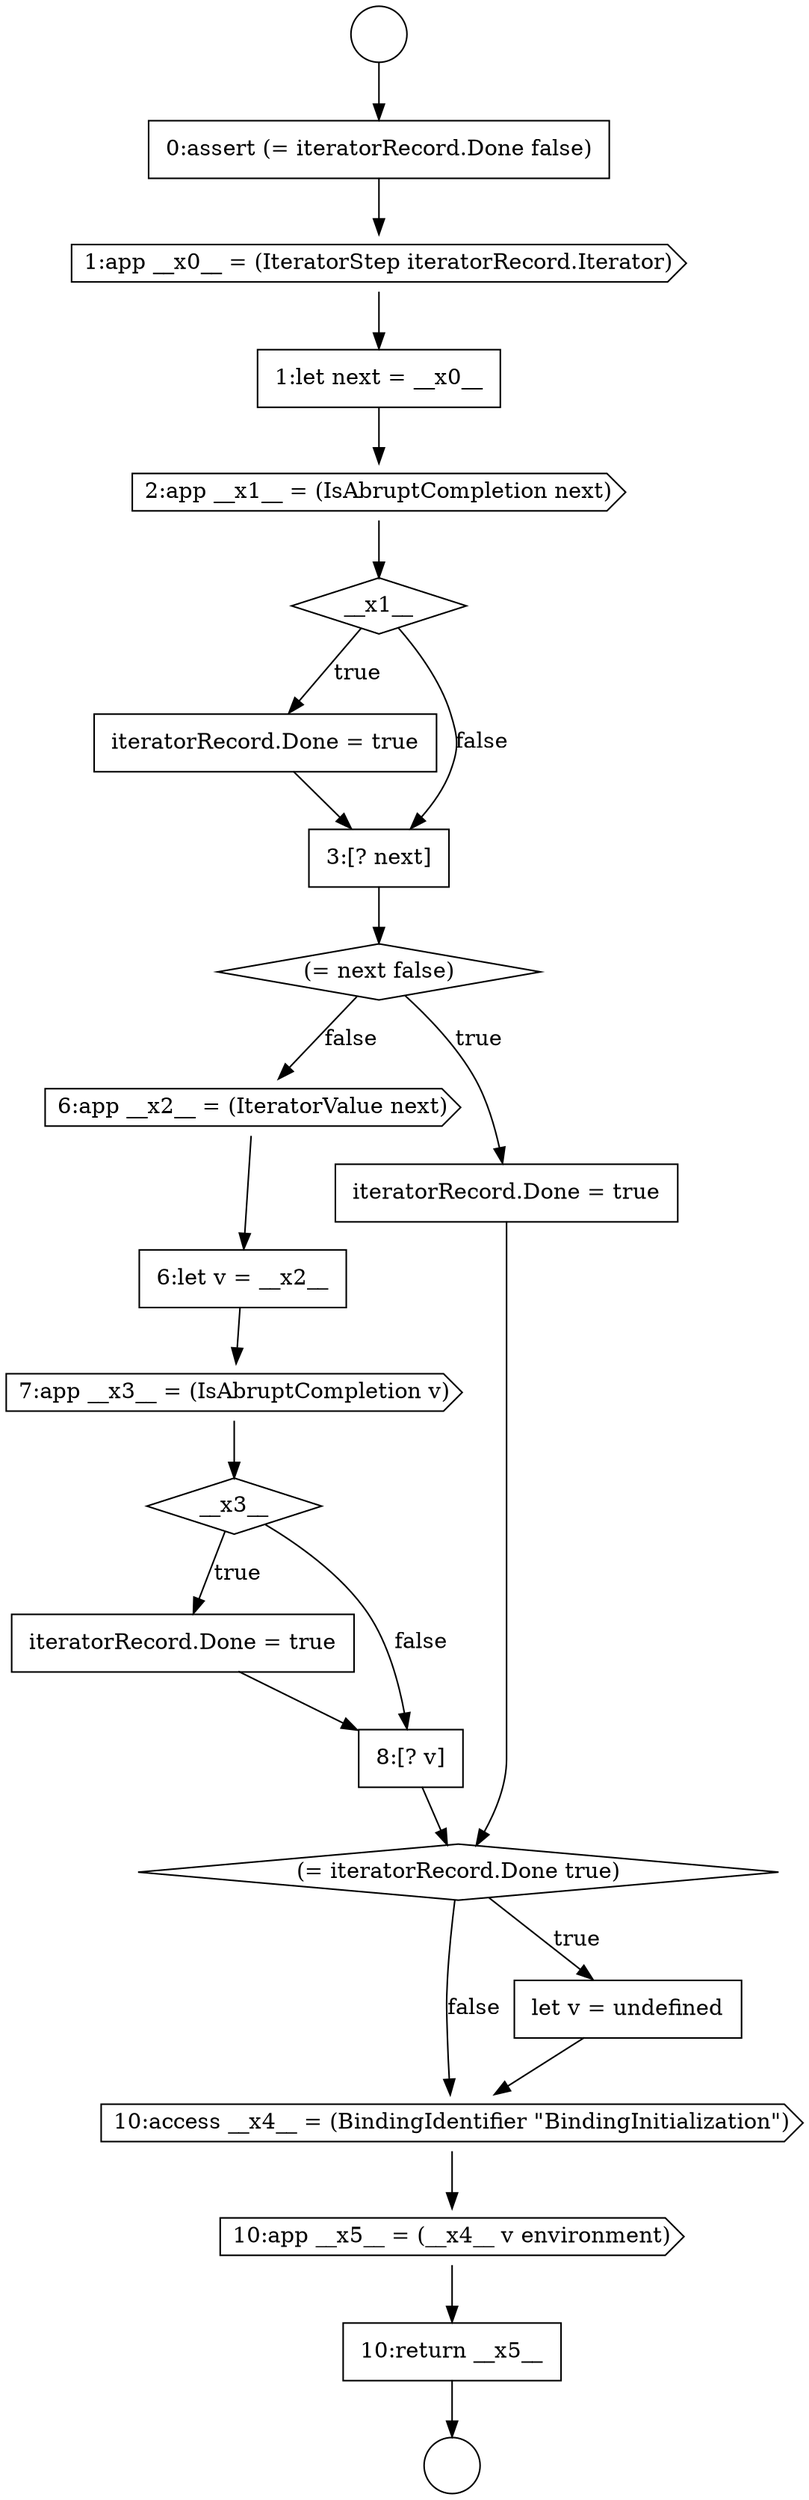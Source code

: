 digraph {
  node8210 [shape=circle label=" " color="black" fillcolor="white" style=filled]
  node8224 [shape=none, margin=0, label=<<font color="black">
    <table border="0" cellborder="1" cellspacing="0" cellpadding="10">
      <tr><td align="left">iteratorRecord.Done = true</td></tr>
    </table>
  </font>> color="black" fillcolor="white" style=filled]
  node8220 [shape=cds, label=<<font color="black">6:app __x2__ = (IteratorValue next)</font>> color="black" fillcolor="white" style=filled]
  node8229 [shape=cds, label=<<font color="black">10:app __x5__ = (__x4__ v environment)</font>> color="black" fillcolor="white" style=filled]
  node8211 [shape=none, margin=0, label=<<font color="black">
    <table border="0" cellborder="1" cellspacing="0" cellpadding="10">
      <tr><td align="left">0:assert (= iteratorRecord.Done false)</td></tr>
    </table>
  </font>> color="black" fillcolor="white" style=filled]
  node8226 [shape=diamond, label=<<font color="black">(= iteratorRecord.Done true)</font>> color="black" fillcolor="white" style=filled]
  node8223 [shape=diamond, label=<<font color="black">__x3__</font>> color="black" fillcolor="white" style=filled]
  node8230 [shape=none, margin=0, label=<<font color="black">
    <table border="0" cellborder="1" cellspacing="0" cellpadding="10">
      <tr><td align="left">10:return __x5__</td></tr>
    </table>
  </font>> color="black" fillcolor="white" style=filled]
  node8219 [shape=none, margin=0, label=<<font color="black">
    <table border="0" cellborder="1" cellspacing="0" cellpadding="10">
      <tr><td align="left">iteratorRecord.Done = true</td></tr>
    </table>
  </font>> color="black" fillcolor="white" style=filled]
  node8215 [shape=diamond, label=<<font color="black">__x1__</font>> color="black" fillcolor="white" style=filled]
  node8218 [shape=diamond, label=<<font color="black">(= next false)</font>> color="black" fillcolor="white" style=filled]
  node8216 [shape=none, margin=0, label=<<font color="black">
    <table border="0" cellborder="1" cellspacing="0" cellpadding="10">
      <tr><td align="left">iteratorRecord.Done = true</td></tr>
    </table>
  </font>> color="black" fillcolor="white" style=filled]
  node8228 [shape=cds, label=<<font color="black">10:access __x4__ = (BindingIdentifier &quot;BindingInitialization&quot;)</font>> color="black" fillcolor="white" style=filled]
  node8221 [shape=none, margin=0, label=<<font color="black">
    <table border="0" cellborder="1" cellspacing="0" cellpadding="10">
      <tr><td align="left">6:let v = __x2__</td></tr>
    </table>
  </font>> color="black" fillcolor="white" style=filled]
  node8209 [shape=circle label=" " color="black" fillcolor="white" style=filled]
  node8213 [shape=none, margin=0, label=<<font color="black">
    <table border="0" cellborder="1" cellspacing="0" cellpadding="10">
      <tr><td align="left">1:let next = __x0__</td></tr>
    </table>
  </font>> color="black" fillcolor="white" style=filled]
  node8225 [shape=none, margin=0, label=<<font color="black">
    <table border="0" cellborder="1" cellspacing="0" cellpadding="10">
      <tr><td align="left">8:[? v]</td></tr>
    </table>
  </font>> color="black" fillcolor="white" style=filled]
  node8214 [shape=cds, label=<<font color="black">2:app __x1__ = (IsAbruptCompletion next)</font>> color="black" fillcolor="white" style=filled]
  node8217 [shape=none, margin=0, label=<<font color="black">
    <table border="0" cellborder="1" cellspacing="0" cellpadding="10">
      <tr><td align="left">3:[? next]</td></tr>
    </table>
  </font>> color="black" fillcolor="white" style=filled]
  node8222 [shape=cds, label=<<font color="black">7:app __x3__ = (IsAbruptCompletion v)</font>> color="black" fillcolor="white" style=filled]
  node8227 [shape=none, margin=0, label=<<font color="black">
    <table border="0" cellborder="1" cellspacing="0" cellpadding="10">
      <tr><td align="left">let v = undefined</td></tr>
    </table>
  </font>> color="black" fillcolor="white" style=filled]
  node8212 [shape=cds, label=<<font color="black">1:app __x0__ = (IteratorStep iteratorRecord.Iterator)</font>> color="black" fillcolor="white" style=filled]
  node8225 -> node8226 [ color="black"]
  node8219 -> node8226 [ color="black"]
  node8224 -> node8225 [ color="black"]
  node8217 -> node8218 [ color="black"]
  node8221 -> node8222 [ color="black"]
  node8216 -> node8217 [ color="black"]
  node8213 -> node8214 [ color="black"]
  node8229 -> node8230 [ color="black"]
  node8223 -> node8224 [label=<<font color="black">true</font>> color="black"]
  node8223 -> node8225 [label=<<font color="black">false</font>> color="black"]
  node8215 -> node8216 [label=<<font color="black">true</font>> color="black"]
  node8215 -> node8217 [label=<<font color="black">false</font>> color="black"]
  node8226 -> node8227 [label=<<font color="black">true</font>> color="black"]
  node8226 -> node8228 [label=<<font color="black">false</font>> color="black"]
  node8220 -> node8221 [ color="black"]
  node8218 -> node8219 [label=<<font color="black">true</font>> color="black"]
  node8218 -> node8220 [label=<<font color="black">false</font>> color="black"]
  node8228 -> node8229 [ color="black"]
  node8209 -> node8211 [ color="black"]
  node8211 -> node8212 [ color="black"]
  node8227 -> node8228 [ color="black"]
  node8212 -> node8213 [ color="black"]
  node8222 -> node8223 [ color="black"]
  node8214 -> node8215 [ color="black"]
  node8230 -> node8210 [ color="black"]
}

